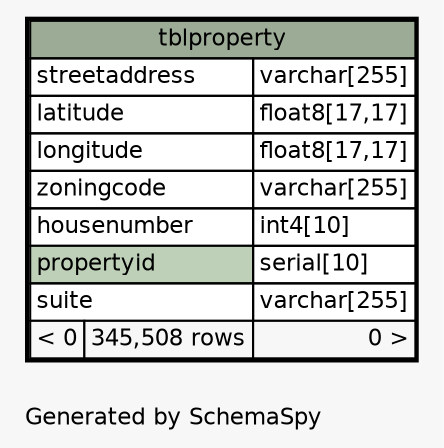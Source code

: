 // dot 2.40.1 on Mac OS X 10.10.5
// SchemaSpy rev 590
digraph "oneDegreeRelationshipsDiagram" {
  graph [
    rankdir="RL"
    bgcolor="#f7f7f7"
    label="\nGenerated by SchemaSpy"
    labeljust="l"
    nodesep="0.18"
    ranksep="0.46"
    fontname="Helvetica"
    fontsize="11"
  ];
  node [
    fontname="Helvetica"
    fontsize="11"
    shape="plaintext"
  ];
  edge [
    arrowsize="0.8"
  ];
  "tblproperty" [
    label=<
    <TABLE BORDER="2" CELLBORDER="1" CELLSPACING="0" BGCOLOR="#ffffff">
      <TR><TD COLSPAN="3" BGCOLOR="#9bab96" ALIGN="CENTER">tblproperty</TD></TR>
      <TR><TD PORT="streetaddress" COLSPAN="2" ALIGN="LEFT">streetaddress</TD><TD PORT="streetaddress.type" ALIGN="LEFT">varchar[255]</TD></TR>
      <TR><TD PORT="latitude" COLSPAN="2" ALIGN="LEFT">latitude</TD><TD PORT="latitude.type" ALIGN="LEFT">float8[17,17]</TD></TR>
      <TR><TD PORT="longitude" COLSPAN="2" ALIGN="LEFT">longitude</TD><TD PORT="longitude.type" ALIGN="LEFT">float8[17,17]</TD></TR>
      <TR><TD PORT="zoningcode" COLSPAN="2" ALIGN="LEFT">zoningcode</TD><TD PORT="zoningcode.type" ALIGN="LEFT">varchar[255]</TD></TR>
      <TR><TD PORT="housenumber" COLSPAN="2" ALIGN="LEFT">housenumber</TD><TD PORT="housenumber.type" ALIGN="LEFT">int4[10]</TD></TR>
      <TR><TD PORT="propertyid" COLSPAN="2" BGCOLOR="#bed1b8" ALIGN="LEFT">propertyid</TD><TD PORT="propertyid.type" ALIGN="LEFT">serial[10]</TD></TR>
      <TR><TD PORT="suite" COLSPAN="2" ALIGN="LEFT">suite</TD><TD PORT="suite.type" ALIGN="LEFT">varchar[255]</TD></TR>
      <TR><TD ALIGN="LEFT" BGCOLOR="#f7f7f7">&lt; 0</TD><TD ALIGN="RIGHT" BGCOLOR="#f7f7f7">345,508 rows</TD><TD ALIGN="RIGHT" BGCOLOR="#f7f7f7">0 &gt;</TD></TR>
    </TABLE>>
    URL="tblproperty.html"
    tooltip="tblproperty"
  ];
}
